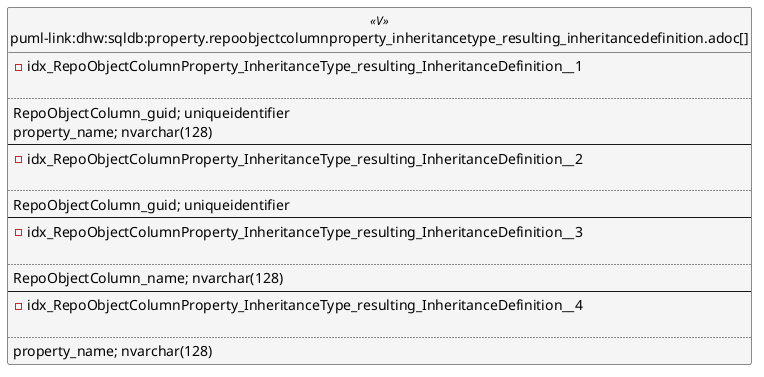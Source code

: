 @startuml
left to right direction
'top to bottom direction
hide circle
'avoide "." issues:
set namespaceSeparator none


skinparam class {
  BackgroundColor White
  BackgroundColor<<FN>> Yellow
  BackgroundColor<<FS>> Yellow
  BackgroundColor<<FT>> LightGray
  BackgroundColor<<IF>> Yellow
  BackgroundColor<<IS>> Yellow
  BackgroundColor<<P>> Aqua
  BackgroundColor<<PC>> Aqua
  BackgroundColor<<SN>> Yellow
  BackgroundColor<<SO>> SlateBlue
  BackgroundColor<<TF>> LightGray
  BackgroundColor<<TR>> Tomato
  BackgroundColor<<U>> White
  BackgroundColor<<V>> WhiteSmoke
  BackgroundColor<<X>> Aqua
  BackgroundColor<<external>> AliceBlue
}


entity "puml-link:dhw:sqldb:property.repoobjectcolumnproperty_inheritancetype_resulting_inheritancedefinition.adoc[]" as property.RepoObjectColumnProperty_InheritanceType_resulting_InheritanceDefinition << V >> {
- idx_RepoObjectColumnProperty_InheritanceType_resulting_InheritanceDefinition__1

..
RepoObjectColumn_guid; uniqueidentifier
property_name; nvarchar(128)
--
- idx_RepoObjectColumnProperty_InheritanceType_resulting_InheritanceDefinition__2

..
RepoObjectColumn_guid; uniqueidentifier
--
- idx_RepoObjectColumnProperty_InheritanceType_resulting_InheritanceDefinition__3

..
RepoObjectColumn_name; nvarchar(128)
--
- idx_RepoObjectColumnProperty_InheritanceType_resulting_InheritanceDefinition__4

..
property_name; nvarchar(128)
}


@enduml

